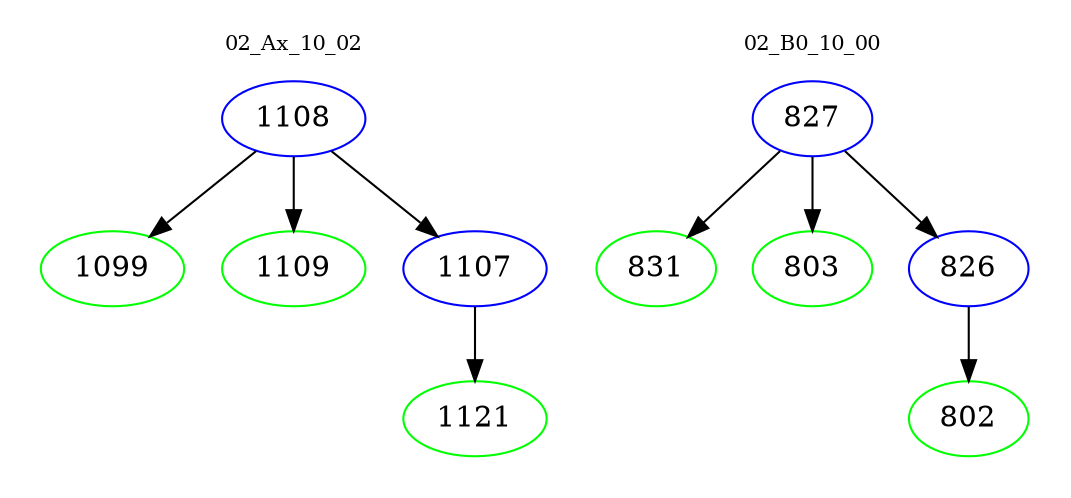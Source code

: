 digraph{
subgraph cluster_0 {
color = white
label = "02_Ax_10_02";
fontsize=10;
T0_1108 [label="1108", color="blue"]
T0_1108 -> T0_1099 [color="black"]
T0_1099 [label="1099", color="green"]
T0_1108 -> T0_1109 [color="black"]
T0_1109 [label="1109", color="green"]
T0_1108 -> T0_1107 [color="black"]
T0_1107 [label="1107", color="blue"]
T0_1107 -> T0_1121 [color="black"]
T0_1121 [label="1121", color="green"]
}
subgraph cluster_1 {
color = white
label = "02_B0_10_00";
fontsize=10;
T1_827 [label="827", color="blue"]
T1_827 -> T1_831 [color="black"]
T1_831 [label="831", color="green"]
T1_827 -> T1_803 [color="black"]
T1_803 [label="803", color="green"]
T1_827 -> T1_826 [color="black"]
T1_826 [label="826", color="blue"]
T1_826 -> T1_802 [color="black"]
T1_802 [label="802", color="green"]
}
}
